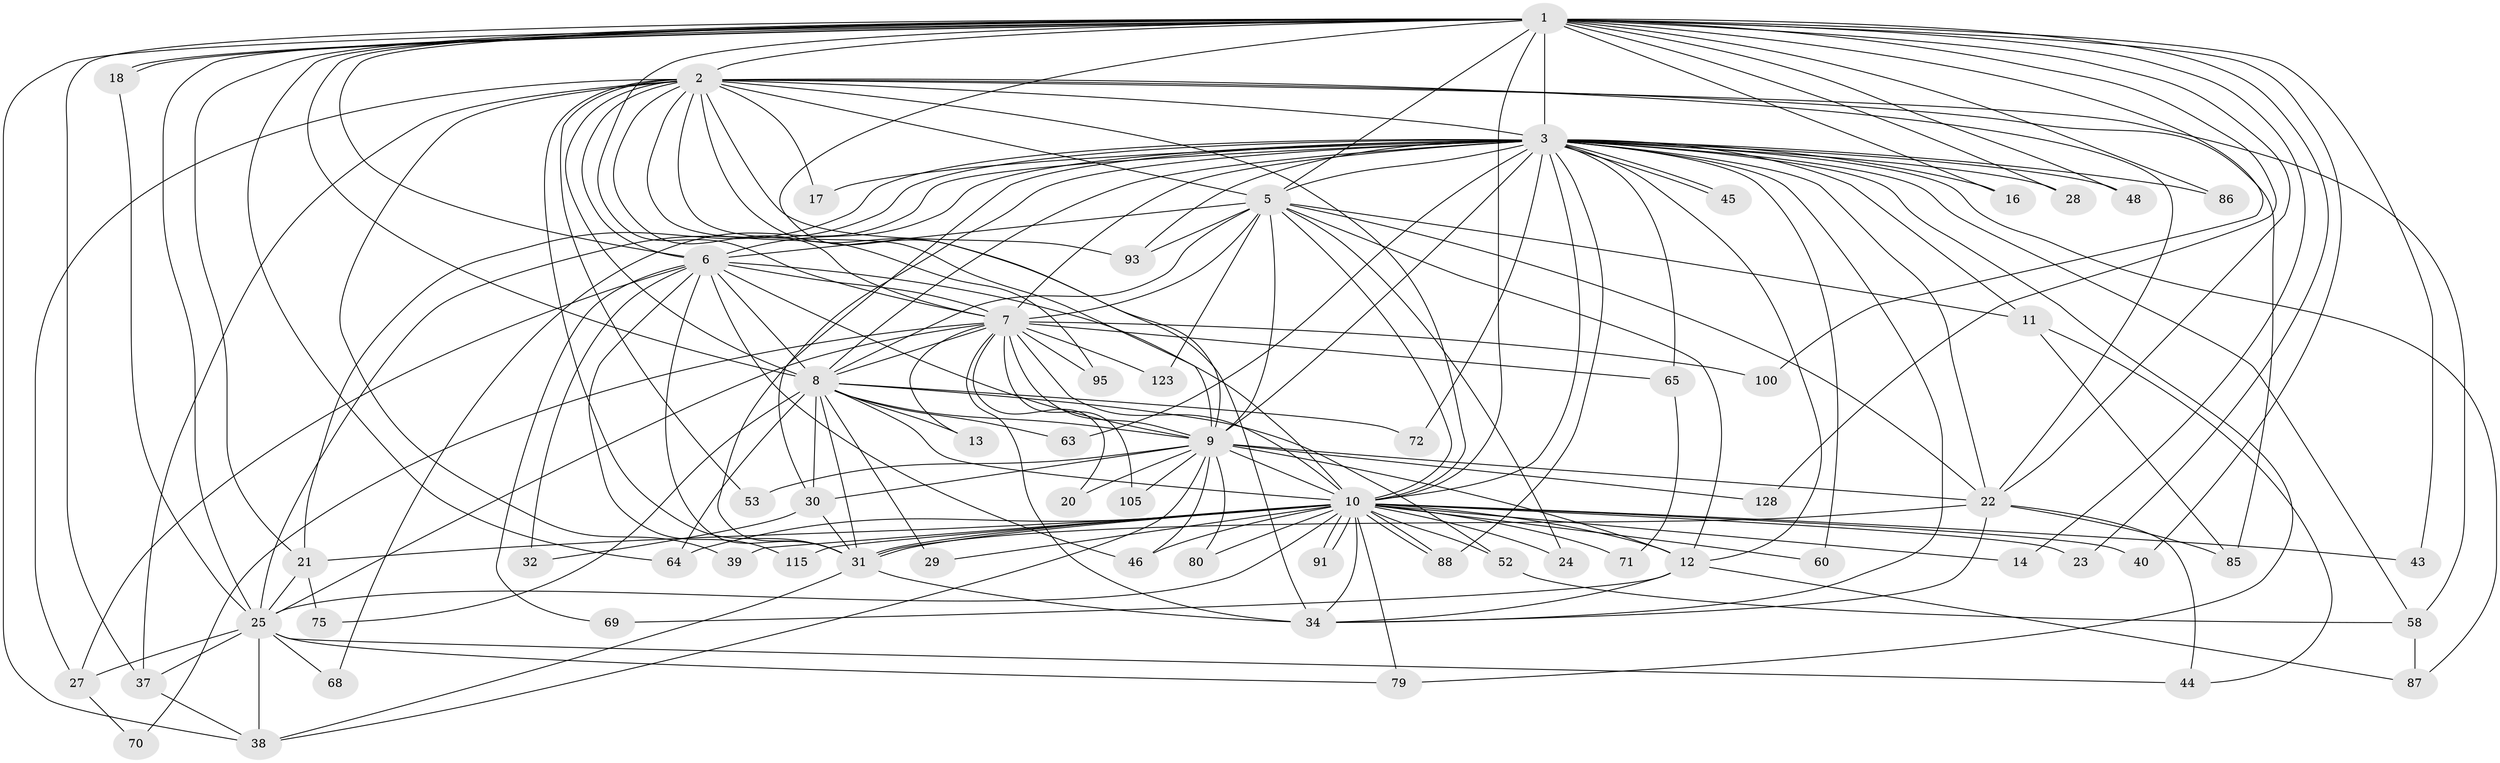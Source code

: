 // original degree distribution, {29: 0.007633587786259542, 22: 0.007633587786259542, 31: 0.007633587786259542, 24: 0.007633587786259542, 15: 0.015267175572519083, 21: 0.007633587786259542, 19: 0.015267175572519083, 38: 0.007633587786259542, 4: 0.06870229007633588, 7: 0.03816793893129771, 2: 0.5648854961832062, 5: 0.030534351145038167, 3: 0.1984732824427481, 9: 0.015267175572519083, 6: 0.007633587786259542}
// Generated by graph-tools (version 1.1) at 2025/17/03/04/25 18:17:29]
// undirected, 65 vertices, 184 edges
graph export_dot {
graph [start="1"]
  node [color=gray90,style=filled];
  1;
  2 [super="+50"];
  3 [super="+4+119+36+26+81+77+19+89+82+116+73+15"];
  5;
  6;
  7;
  8;
  9 [super="+94"];
  10 [super="+78"];
  11;
  12;
  13;
  14;
  16;
  17;
  18 [super="+67"];
  20;
  21;
  22 [super="+35+99+66"];
  23;
  24;
  25 [super="+107+42+61"];
  27 [super="+33"];
  28;
  29;
  30 [super="+102"];
  31 [super="+104+83"];
  32;
  34 [super="+51"];
  37 [super="+41"];
  38 [super="+109"];
  39;
  40;
  43;
  44 [super="+90"];
  45;
  46 [super="+56"];
  48;
  52 [super="+96"];
  53;
  58;
  60;
  63;
  64 [super="+76"];
  65;
  68;
  69;
  70;
  71;
  72;
  75;
  79 [super="+114"];
  80;
  85;
  86;
  87;
  88;
  91;
  93 [super="+101+122"];
  95;
  100;
  105;
  115;
  123;
  128;
  1 -- 2;
  1 -- 3 [weight=4];
  1 -- 5;
  1 -- 6;
  1 -- 7;
  1 -- 8;
  1 -- 9;
  1 -- 10;
  1 -- 14;
  1 -- 16;
  1 -- 18;
  1 -- 18;
  1 -- 21;
  1 -- 23;
  1 -- 28;
  1 -- 37;
  1 -- 38;
  1 -- 40;
  1 -- 43;
  1 -- 48;
  1 -- 64;
  1 -- 86;
  1 -- 100;
  1 -- 128;
  1 -- 25;
  1 -- 22;
  2 -- 3 [weight=3];
  2 -- 5;
  2 -- 6;
  2 -- 7;
  2 -- 8;
  2 -- 9;
  2 -- 10;
  2 -- 17 [weight=2];
  2 -- 27;
  2 -- 34;
  2 -- 37;
  2 -- 39;
  2 -- 53;
  2 -- 58;
  2 -- 85;
  2 -- 93;
  2 -- 95;
  2 -- 31;
  2 -- 22;
  3 -- 5 [weight=2];
  3 -- 6 [weight=2];
  3 -- 7 [weight=3];
  3 -- 8 [weight=2];
  3 -- 9 [weight=2];
  3 -- 10 [weight=5];
  3 -- 11;
  3 -- 17 [weight=2];
  3 -- 45;
  3 -- 45;
  3 -- 48;
  3 -- 68;
  3 -- 65 [weight=2];
  3 -- 72;
  3 -- 16 [weight=3];
  3 -- 22 [weight=3];
  3 -- 86;
  3 -- 88;
  3 -- 25 [weight=4];
  3 -- 28;
  3 -- 63;
  3 -- 79;
  3 -- 87;
  3 -- 12;
  3 -- 34;
  3 -- 21;
  3 -- 58;
  3 -- 30 [weight=2];
  3 -- 93 [weight=2];
  3 -- 31;
  3 -- 60;
  5 -- 6;
  5 -- 7;
  5 -- 8;
  5 -- 9;
  5 -- 10;
  5 -- 11;
  5 -- 12;
  5 -- 24;
  5 -- 93;
  5 -- 123;
  5 -- 22;
  6 -- 7;
  6 -- 8;
  6 -- 9;
  6 -- 10;
  6 -- 32;
  6 -- 69;
  6 -- 115;
  6 -- 31;
  6 -- 27;
  6 -- 46;
  7 -- 8;
  7 -- 9;
  7 -- 10;
  7 -- 13;
  7 -- 20;
  7 -- 25;
  7 -- 34 [weight=2];
  7 -- 65;
  7 -- 70;
  7 -- 95;
  7 -- 100;
  7 -- 105;
  7 -- 123;
  8 -- 9;
  8 -- 10;
  8 -- 13;
  8 -- 29;
  8 -- 52 [weight=2];
  8 -- 63;
  8 -- 72;
  8 -- 75;
  8 -- 31;
  8 -- 30;
  8 -- 64;
  9 -- 10;
  9 -- 12;
  9 -- 20;
  9 -- 46;
  9 -- 53;
  9 -- 80;
  9 -- 105;
  9 -- 128;
  9 -- 30;
  9 -- 38;
  9 -- 22;
  10 -- 14;
  10 -- 21;
  10 -- 23;
  10 -- 24;
  10 -- 29;
  10 -- 31;
  10 -- 31;
  10 -- 39;
  10 -- 40;
  10 -- 43;
  10 -- 46;
  10 -- 52 [weight=2];
  10 -- 60;
  10 -- 64;
  10 -- 71;
  10 -- 79;
  10 -- 80;
  10 -- 88;
  10 -- 88;
  10 -- 91;
  10 -- 91;
  10 -- 115;
  10 -- 12;
  10 -- 34;
  10 -- 25;
  11 -- 85;
  11 -- 44;
  12 -- 69;
  12 -- 87;
  12 -- 34;
  18 -- 25;
  21 -- 75;
  21 -- 25;
  22 -- 44;
  22 -- 34;
  22 -- 31;
  22 -- 85;
  25 -- 27;
  25 -- 79;
  25 -- 68;
  25 -- 38;
  25 -- 44;
  25 -- 37;
  27 -- 70;
  30 -- 32;
  30 -- 31;
  31 -- 38;
  31 -- 34;
  37 -- 38;
  52 -- 58;
  58 -- 87;
  65 -- 71;
}
